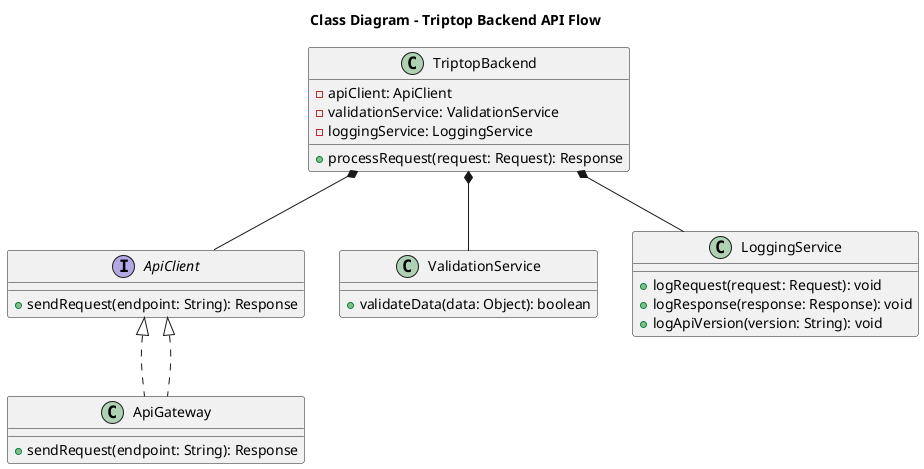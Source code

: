 @startuml
title Class Diagram - Triptop Backend API Flow

interface ApiClient {
    + sendRequest(endpoint: String): Response
}

class ApiGateway implements ApiClient {
    + sendRequest(endpoint: String): Response
}

class ValidationService {
    + validateData(data: Object): boolean
}

class LoggingService {
    + logRequest(request: Request): void
    + logResponse(response: Response): void
    + logApiVersion(version: String): void
}

class TriptopBackend {
    - apiClient: ApiClient
    - validationService: ValidationService
    - loggingService: LoggingService
    + processRequest(request: Request): Response
}

ApiClient <|.. ApiGateway
TriptopBackend *-- ApiClient
TriptopBackend *-- ValidationService
TriptopBackend *-- LoggingService

@enduml
